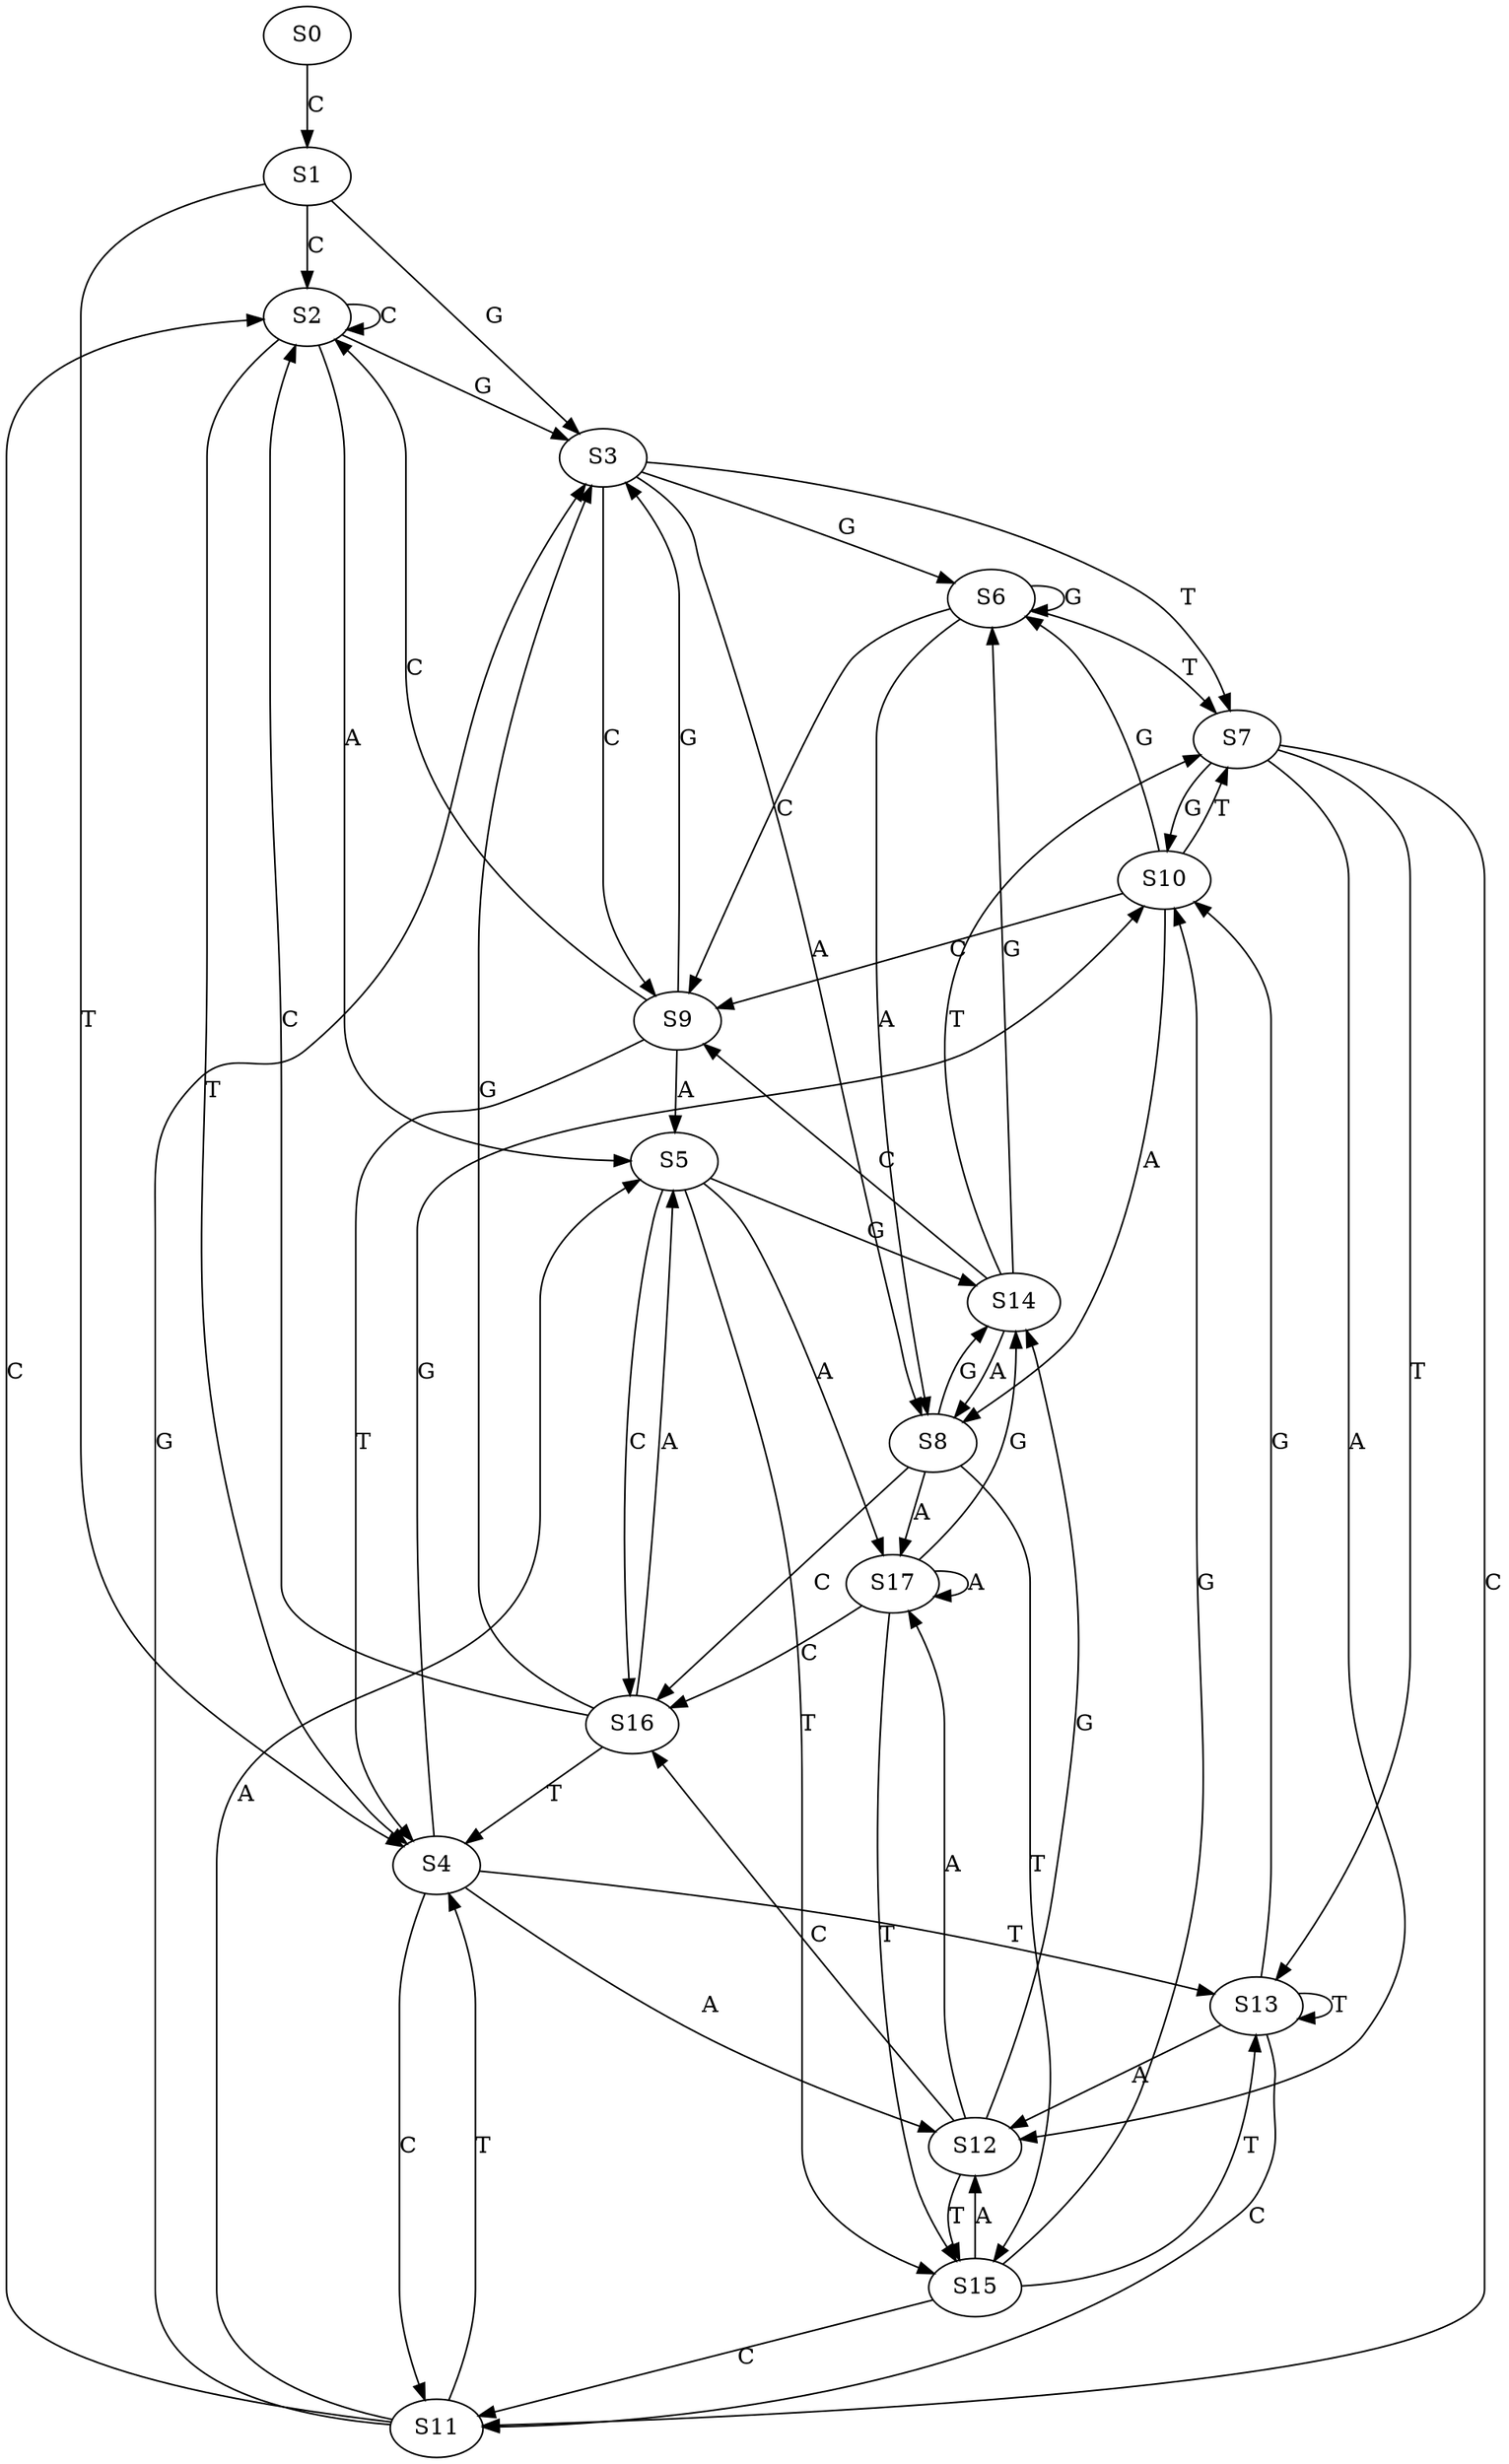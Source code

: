 strict digraph  {
	S0 -> S1 [ label = C ];
	S1 -> S2 [ label = C ];
	S1 -> S3 [ label = G ];
	S1 -> S4 [ label = T ];
	S2 -> S3 [ label = G ];
	S2 -> S2 [ label = C ];
	S2 -> S5 [ label = A ];
	S2 -> S4 [ label = T ];
	S3 -> S6 [ label = G ];
	S3 -> S7 [ label = T ];
	S3 -> S8 [ label = A ];
	S3 -> S9 [ label = C ];
	S4 -> S10 [ label = G ];
	S4 -> S11 [ label = C ];
	S4 -> S12 [ label = A ];
	S4 -> S13 [ label = T ];
	S5 -> S14 [ label = G ];
	S5 -> S15 [ label = T ];
	S5 -> S16 [ label = C ];
	S5 -> S17 [ label = A ];
	S6 -> S8 [ label = A ];
	S6 -> S7 [ label = T ];
	S6 -> S6 [ label = G ];
	S6 -> S9 [ label = C ];
	S7 -> S12 [ label = A ];
	S7 -> S11 [ label = C ];
	S7 -> S10 [ label = G ];
	S7 -> S13 [ label = T ];
	S8 -> S14 [ label = G ];
	S8 -> S17 [ label = A ];
	S8 -> S16 [ label = C ];
	S8 -> S15 [ label = T ];
	S9 -> S2 [ label = C ];
	S9 -> S4 [ label = T ];
	S9 -> S3 [ label = G ];
	S9 -> S5 [ label = A ];
	S10 -> S8 [ label = A ];
	S10 -> S7 [ label = T ];
	S10 -> S9 [ label = C ];
	S10 -> S6 [ label = G ];
	S11 -> S4 [ label = T ];
	S11 -> S3 [ label = G ];
	S11 -> S2 [ label = C ];
	S11 -> S5 [ label = A ];
	S12 -> S14 [ label = G ];
	S12 -> S15 [ label = T ];
	S12 -> S17 [ label = A ];
	S12 -> S16 [ label = C ];
	S13 -> S11 [ label = C ];
	S13 -> S10 [ label = G ];
	S13 -> S13 [ label = T ];
	S13 -> S12 [ label = A ];
	S14 -> S7 [ label = T ];
	S14 -> S6 [ label = G ];
	S14 -> S8 [ label = A ];
	S14 -> S9 [ label = C ];
	S15 -> S12 [ label = A ];
	S15 -> S11 [ label = C ];
	S15 -> S13 [ label = T ];
	S15 -> S10 [ label = G ];
	S16 -> S5 [ label = A ];
	S16 -> S4 [ label = T ];
	S16 -> S2 [ label = C ];
	S16 -> S3 [ label = G ];
	S17 -> S15 [ label = T ];
	S17 -> S16 [ label = C ];
	S17 -> S14 [ label = G ];
	S17 -> S17 [ label = A ];
}
